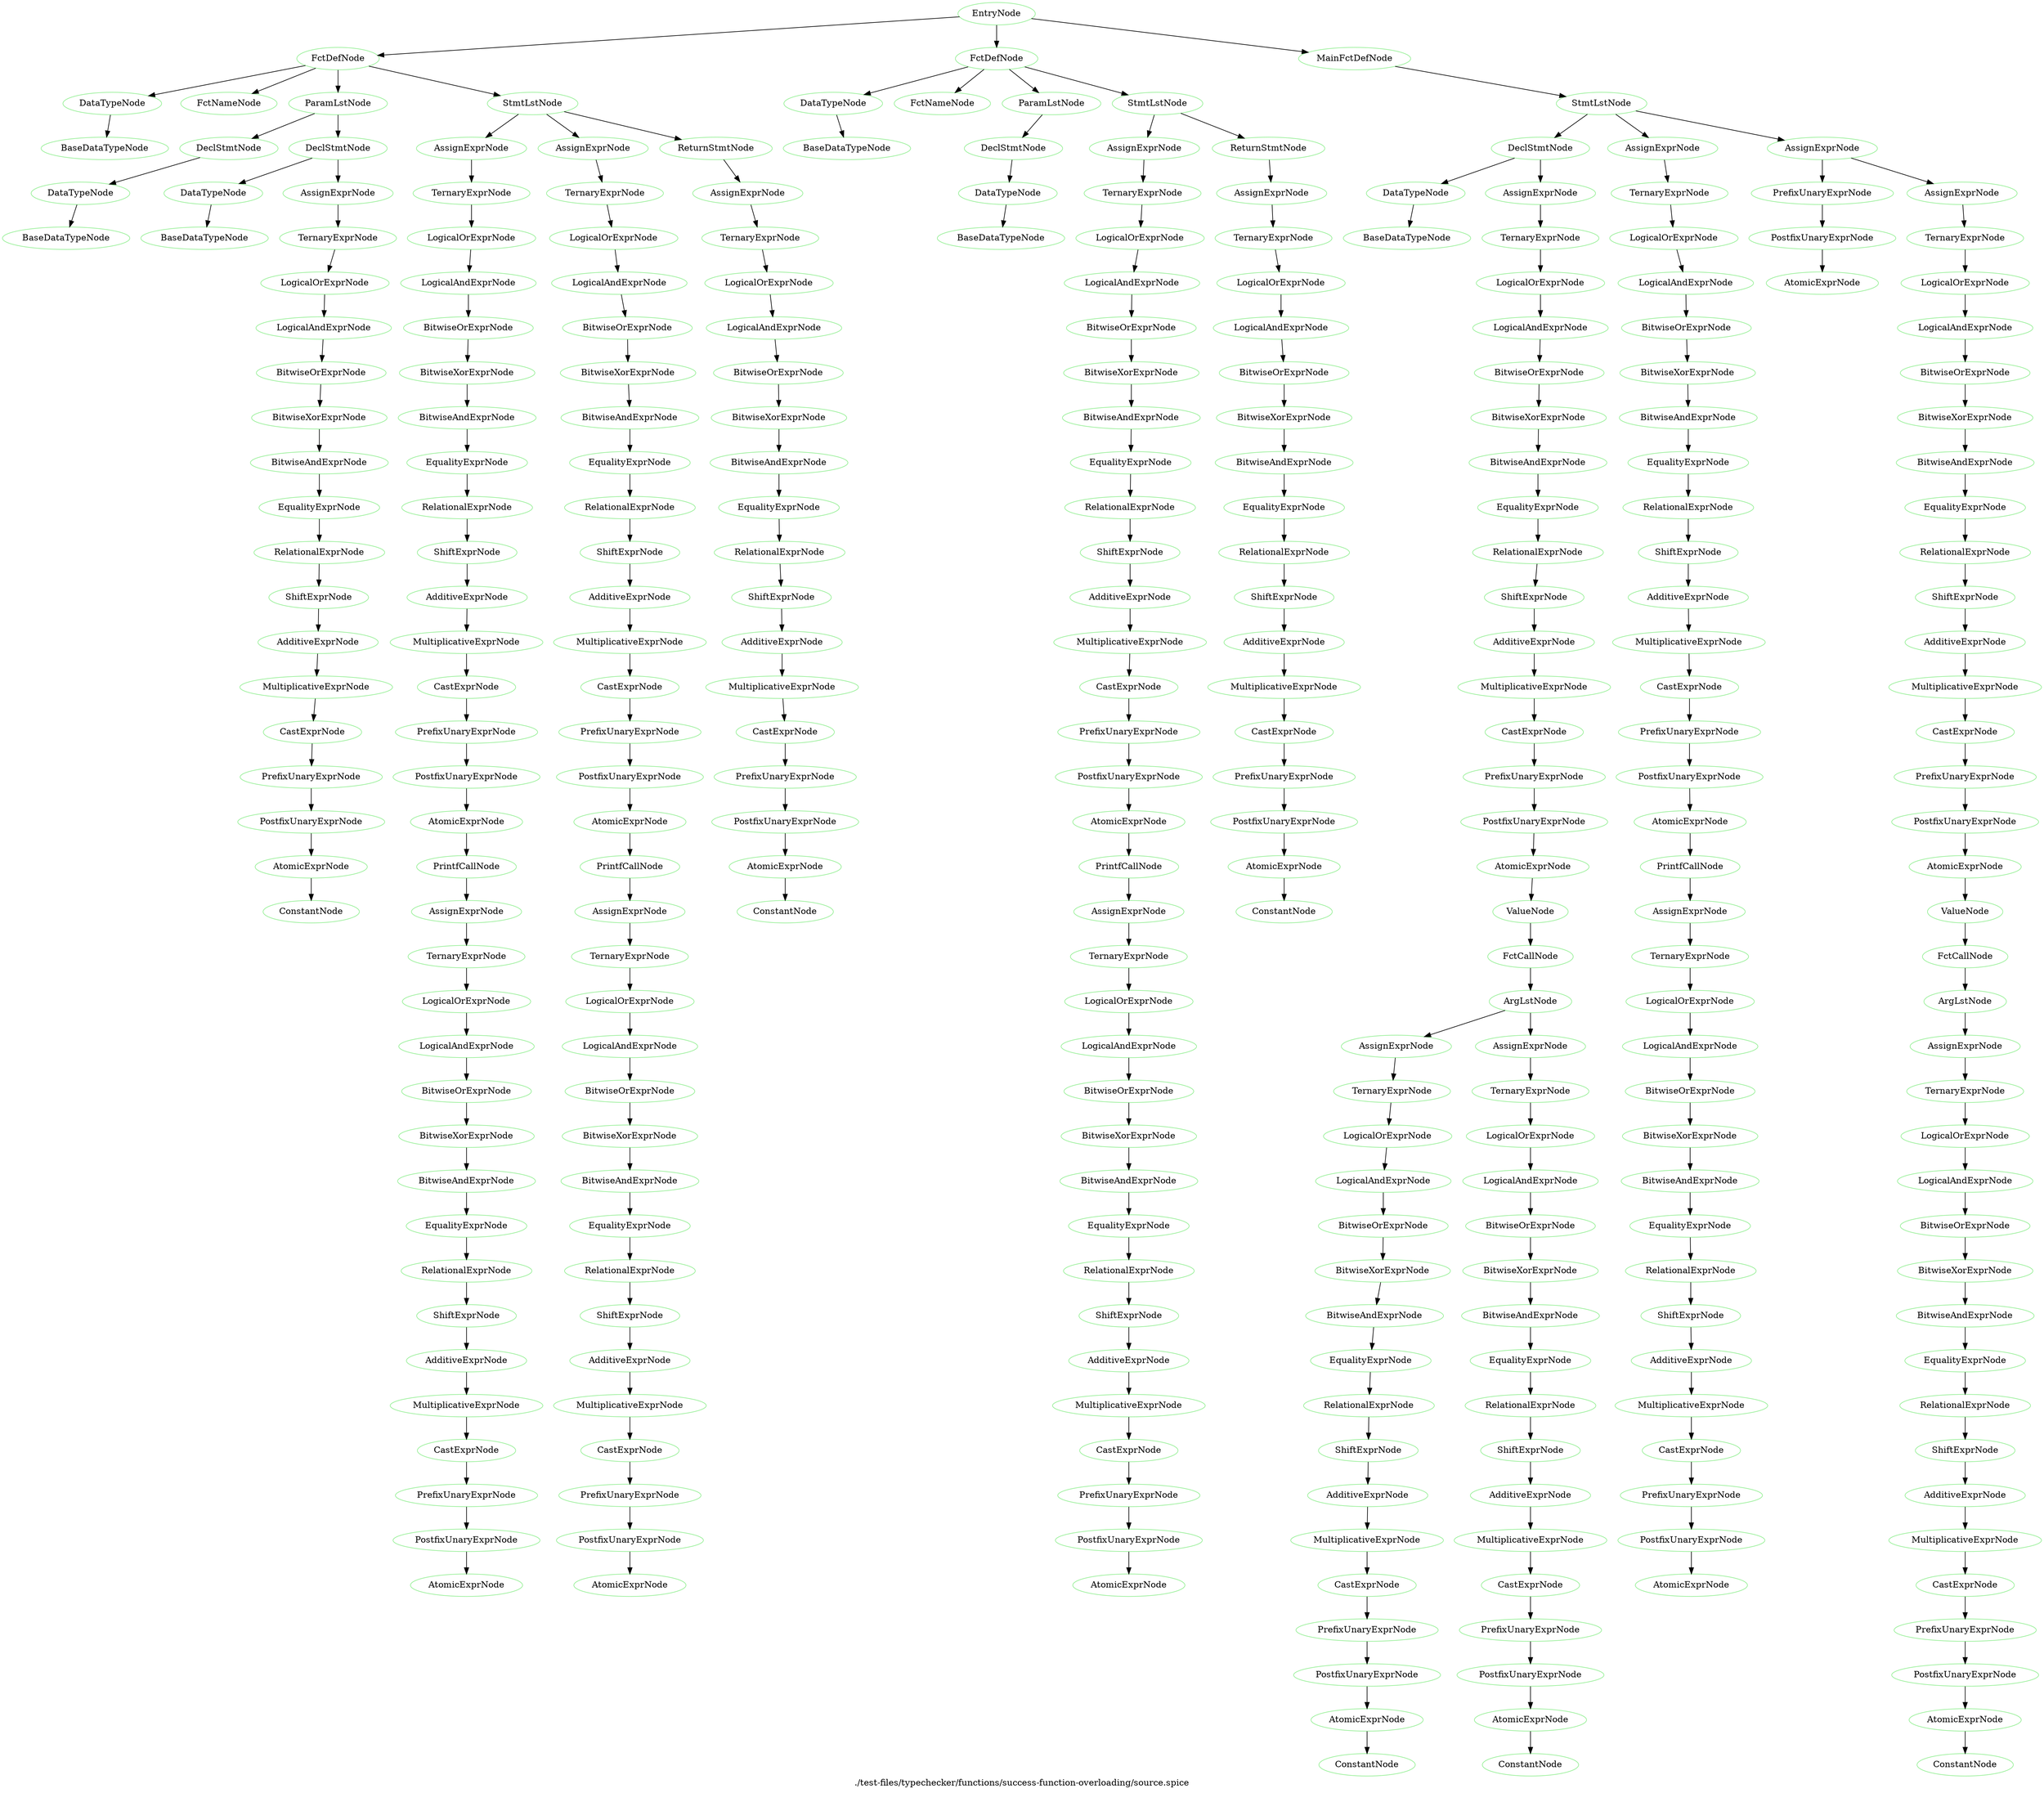 digraph {
 rankdir="TB";
 label="./test-files/typechecker/functions/success-function-overloading/source.spice";
 L1C1_EntryNode [color="lightgreen",label="EntryNode"];
 L1C1_FctDefNode [color="lightgreen",label="FctDefNode"];
 L1C1_EntryNode -> L1C1_FctDefNode;
 L1C3_DataTypeNode [color="lightgreen",label="DataTypeNode"];
 L1C1_FctDefNode -> L1C3_DataTypeNode;
 L1C3_BaseDataTypeNode [color="lightgreen",label="BaseDataTypeNode"];
 L1C3_DataTypeNode -> L1C3_BaseDataTypeNode;
 L1C11_FctNameNode [color="lightgreen",label="FctNameNode"];
 L1C1_FctDefNode -> L1C11_FctNameNode;
 L1C26_ParamLstNode [color="lightgreen",label="ParamLstNode"];
 L1C1_FctDefNode -> L1C26_ParamLstNode;
 L1C26_DeclStmtNode [color="lightgreen",label="DeclStmtNode"];
 L1C26_ParamLstNode -> L1C26_DeclStmtNode;
 L1C26_DataTypeNode [color="lightgreen",label="DataTypeNode"];
 L1C26_DeclStmtNode -> L1C26_DataTypeNode;
 L1C26_BaseDataTypeNode [color="lightgreen",label="BaseDataTypeNode"];
 L1C26_DataTypeNode -> L1C26_BaseDataTypeNode;
 L1C44_DeclStmtNode [color="lightgreen",label="DeclStmtNode"];
 L1C26_ParamLstNode -> L1C44_DeclStmtNode;
 L1C44_DataTypeNode [color="lightgreen",label="DataTypeNode"];
 L1C44_DeclStmtNode -> L1C44_DataTypeNode;
 L1C44_BaseDataTypeNode [color="lightgreen",label="BaseDataTypeNode"];
 L1C44_DataTypeNode -> L1C44_BaseDataTypeNode;
 L1C62_AssignExprNode [color="lightgreen",label="AssignExprNode"];
 L1C44_DeclStmtNode -> L1C62_AssignExprNode;
 L1C62_TernaryExprNode [color="lightgreen",label="TernaryExprNode"];
 L1C62_AssignExprNode -> L1C62_TernaryExprNode;
 L1C62_LogicalOrExprNode [color="lightgreen",label="LogicalOrExprNode"];
 L1C62_TernaryExprNode -> L1C62_LogicalOrExprNode;
 L1C62_LogicalAndExprNode [color="lightgreen",label="LogicalAndExprNode"];
 L1C62_LogicalOrExprNode -> L1C62_LogicalAndExprNode;
 L1C62_BitwiseOrExprNode [color="lightgreen",label="BitwiseOrExprNode"];
 L1C62_LogicalAndExprNode -> L1C62_BitwiseOrExprNode;
 L1C62_BitwiseXorExprNode [color="lightgreen",label="BitwiseXorExprNode"];
 L1C62_BitwiseOrExprNode -> L1C62_BitwiseXorExprNode;
 L1C62_BitwiseAndExprNode [color="lightgreen",label="BitwiseAndExprNode"];
 L1C62_BitwiseXorExprNode -> L1C62_BitwiseAndExprNode;
 L1C62_EqualityExprNode [color="lightgreen",label="EqualityExprNode"];
 L1C62_BitwiseAndExprNode -> L1C62_EqualityExprNode;
 L1C62_RelationalExprNode [color="lightgreen",label="RelationalExprNode"];
 L1C62_EqualityExprNode -> L1C62_RelationalExprNode;
 L1C62_ShiftExprNode [color="lightgreen",label="ShiftExprNode"];
 L1C62_RelationalExprNode -> L1C62_ShiftExprNode;
 L1C62_AdditiveExprNode [color="lightgreen",label="AdditiveExprNode"];
 L1C62_ShiftExprNode -> L1C62_AdditiveExprNode;
 L1C62_MultiplicativeExprNode [color="lightgreen",label="MultiplicativeExprNode"];
 L1C62_AdditiveExprNode -> L1C62_MultiplicativeExprNode;
 L1C62_CastExprNode [color="lightgreen",label="CastExprNode"];
 L1C62_MultiplicativeExprNode -> L1C62_CastExprNode;
 L1C62_PrefixUnaryExprNode [color="lightgreen",label="PrefixUnaryExprNode"];
 L1C62_CastExprNode -> L1C62_PrefixUnaryExprNode;
 L1C62_PostfixUnaryExprNode [color="lightgreen",label="PostfixUnaryExprNode"];
 L1C62_PrefixUnaryExprNode -> L1C62_PostfixUnaryExprNode;
 L1C62_AtomicExprNode [color="lightgreen",label="AtomicExprNode"];
 L1C62_PostfixUnaryExprNode -> L1C62_AtomicExprNode;
 L1C62_ConstantNode [color="lightgreen",label="ConstantNode"];
 L1C62_AtomicExprNode -> L1C62_ConstantNode;
 L1C68_StmtLstNode [color="lightgreen",label="StmtLstNode"];
 L1C1_FctDefNode -> L1C68_StmtLstNode;
 L2C5_AssignExprNode [color="lightgreen",label="AssignExprNode"];
 L1C68_StmtLstNode -> L2C5_AssignExprNode;
 L2C5_TernaryExprNode [color="lightgreen",label="TernaryExprNode"];
 L2C5_AssignExprNode -> L2C5_TernaryExprNode;
 L2C5_LogicalOrExprNode [color="lightgreen",label="LogicalOrExprNode"];
 L2C5_TernaryExprNode -> L2C5_LogicalOrExprNode;
 L2C5_LogicalAndExprNode [color="lightgreen",label="LogicalAndExprNode"];
 L2C5_LogicalOrExprNode -> L2C5_LogicalAndExprNode;
 L2C5_BitwiseOrExprNode [color="lightgreen",label="BitwiseOrExprNode"];
 L2C5_LogicalAndExprNode -> L2C5_BitwiseOrExprNode;
 L2C5_BitwiseXorExprNode [color="lightgreen",label="BitwiseXorExprNode"];
 L2C5_BitwiseOrExprNode -> L2C5_BitwiseXorExprNode;
 L2C5_BitwiseAndExprNode [color="lightgreen",label="BitwiseAndExprNode"];
 L2C5_BitwiseXorExprNode -> L2C5_BitwiseAndExprNode;
 L2C5_EqualityExprNode [color="lightgreen",label="EqualityExprNode"];
 L2C5_BitwiseAndExprNode -> L2C5_EqualityExprNode;
 L2C5_RelationalExprNode [color="lightgreen",label="RelationalExprNode"];
 L2C5_EqualityExprNode -> L2C5_RelationalExprNode;
 L2C5_ShiftExprNode [color="lightgreen",label="ShiftExprNode"];
 L2C5_RelationalExprNode -> L2C5_ShiftExprNode;
 L2C5_AdditiveExprNode [color="lightgreen",label="AdditiveExprNode"];
 L2C5_ShiftExprNode -> L2C5_AdditiveExprNode;
 L2C5_MultiplicativeExprNode [color="lightgreen",label="MultiplicativeExprNode"];
 L2C5_AdditiveExprNode -> L2C5_MultiplicativeExprNode;
 L2C5_CastExprNode [color="lightgreen",label="CastExprNode"];
 L2C5_MultiplicativeExprNode -> L2C5_CastExprNode;
 L2C5_PrefixUnaryExprNode [color="lightgreen",label="PrefixUnaryExprNode"];
 L2C5_CastExprNode -> L2C5_PrefixUnaryExprNode;
 L2C5_PostfixUnaryExprNode [color="lightgreen",label="PostfixUnaryExprNode"];
 L2C5_PrefixUnaryExprNode -> L2C5_PostfixUnaryExprNode;
 L2C5_AtomicExprNode [color="lightgreen",label="AtomicExprNode"];
 L2C5_PostfixUnaryExprNode -> L2C5_AtomicExprNode;
 L2C5_PrintfCallNode [color="lightgreen",label="PrintfCallNode"];
 L2C5_AtomicExprNode -> L2C5_PrintfCallNode;
 L2C31_AssignExprNode [color="lightgreen",label="AssignExprNode"];
 L2C5_PrintfCallNode -> L2C31_AssignExprNode;
 L2C31_TernaryExprNode [color="lightgreen",label="TernaryExprNode"];
 L2C31_AssignExprNode -> L2C31_TernaryExprNode;
 L2C31_LogicalOrExprNode [color="lightgreen",label="LogicalOrExprNode"];
 L2C31_TernaryExprNode -> L2C31_LogicalOrExprNode;
 L2C31_LogicalAndExprNode [color="lightgreen",label="LogicalAndExprNode"];
 L2C31_LogicalOrExprNode -> L2C31_LogicalAndExprNode;
 L2C31_BitwiseOrExprNode [color="lightgreen",label="BitwiseOrExprNode"];
 L2C31_LogicalAndExprNode -> L2C31_BitwiseOrExprNode;
 L2C31_BitwiseXorExprNode [color="lightgreen",label="BitwiseXorExprNode"];
 L2C31_BitwiseOrExprNode -> L2C31_BitwiseXorExprNode;
 L2C31_BitwiseAndExprNode [color="lightgreen",label="BitwiseAndExprNode"];
 L2C31_BitwiseXorExprNode -> L2C31_BitwiseAndExprNode;
 L2C31_EqualityExprNode [color="lightgreen",label="EqualityExprNode"];
 L2C31_BitwiseAndExprNode -> L2C31_EqualityExprNode;
 L2C31_RelationalExprNode [color="lightgreen",label="RelationalExprNode"];
 L2C31_EqualityExprNode -> L2C31_RelationalExprNode;
 L2C31_ShiftExprNode [color="lightgreen",label="ShiftExprNode"];
 L2C31_RelationalExprNode -> L2C31_ShiftExprNode;
 L2C31_AdditiveExprNode [color="lightgreen",label="AdditiveExprNode"];
 L2C31_ShiftExprNode -> L2C31_AdditiveExprNode;
 L2C31_MultiplicativeExprNode [color="lightgreen",label="MultiplicativeExprNode"];
 L2C31_AdditiveExprNode -> L2C31_MultiplicativeExprNode;
 L2C31_CastExprNode [color="lightgreen",label="CastExprNode"];
 L2C31_MultiplicativeExprNode -> L2C31_CastExprNode;
 L2C31_PrefixUnaryExprNode [color="lightgreen",label="PrefixUnaryExprNode"];
 L2C31_CastExprNode -> L2C31_PrefixUnaryExprNode;
 L2C31_PostfixUnaryExprNode [color="lightgreen",label="PostfixUnaryExprNode"];
 L2C31_PrefixUnaryExprNode -> L2C31_PostfixUnaryExprNode;
 L2C31_AtomicExprNode [color="lightgreen",label="AtomicExprNode"];
 L2C31_PostfixUnaryExprNode -> L2C31_AtomicExprNode;
 L3C5_AssignExprNode [color="lightgreen",label="AssignExprNode"];
 L1C68_StmtLstNode -> L3C5_AssignExprNode;
 L3C5_TernaryExprNode [color="lightgreen",label="TernaryExprNode"];
 L3C5_AssignExprNode -> L3C5_TernaryExprNode;
 L3C5_LogicalOrExprNode [color="lightgreen",label="LogicalOrExprNode"];
 L3C5_TernaryExprNode -> L3C5_LogicalOrExprNode;
 L3C5_LogicalAndExprNode [color="lightgreen",label="LogicalAndExprNode"];
 L3C5_LogicalOrExprNode -> L3C5_LogicalAndExprNode;
 L3C5_BitwiseOrExprNode [color="lightgreen",label="BitwiseOrExprNode"];
 L3C5_LogicalAndExprNode -> L3C5_BitwiseOrExprNode;
 L3C5_BitwiseXorExprNode [color="lightgreen",label="BitwiseXorExprNode"];
 L3C5_BitwiseOrExprNode -> L3C5_BitwiseXorExprNode;
 L3C5_BitwiseAndExprNode [color="lightgreen",label="BitwiseAndExprNode"];
 L3C5_BitwiseXorExprNode -> L3C5_BitwiseAndExprNode;
 L3C5_EqualityExprNode [color="lightgreen",label="EqualityExprNode"];
 L3C5_BitwiseAndExprNode -> L3C5_EqualityExprNode;
 L3C5_RelationalExprNode [color="lightgreen",label="RelationalExprNode"];
 L3C5_EqualityExprNode -> L3C5_RelationalExprNode;
 L3C5_ShiftExprNode [color="lightgreen",label="ShiftExprNode"];
 L3C5_RelationalExprNode -> L3C5_ShiftExprNode;
 L3C5_AdditiveExprNode [color="lightgreen",label="AdditiveExprNode"];
 L3C5_ShiftExprNode -> L3C5_AdditiveExprNode;
 L3C5_MultiplicativeExprNode [color="lightgreen",label="MultiplicativeExprNode"];
 L3C5_AdditiveExprNode -> L3C5_MultiplicativeExprNode;
 L3C5_CastExprNode [color="lightgreen",label="CastExprNode"];
 L3C5_MultiplicativeExprNode -> L3C5_CastExprNode;
 L3C5_PrefixUnaryExprNode [color="lightgreen",label="PrefixUnaryExprNode"];
 L3C5_CastExprNode -> L3C5_PrefixUnaryExprNode;
 L3C5_PostfixUnaryExprNode [color="lightgreen",label="PostfixUnaryExprNode"];
 L3C5_PrefixUnaryExprNode -> L3C5_PostfixUnaryExprNode;
 L3C5_AtomicExprNode [color="lightgreen",label="AtomicExprNode"];
 L3C5_PostfixUnaryExprNode -> L3C5_AtomicExprNode;
 L3C5_PrintfCallNode [color="lightgreen",label="PrintfCallNode"];
 L3C5_AtomicExprNode -> L3C5_PrintfCallNode;
 L3C30_AssignExprNode [color="lightgreen",label="AssignExprNode"];
 L3C5_PrintfCallNode -> L3C30_AssignExprNode;
 L3C30_TernaryExprNode [color="lightgreen",label="TernaryExprNode"];
 L3C30_AssignExprNode -> L3C30_TernaryExprNode;
 L3C30_LogicalOrExprNode [color="lightgreen",label="LogicalOrExprNode"];
 L3C30_TernaryExprNode -> L3C30_LogicalOrExprNode;
 L3C30_LogicalAndExprNode [color="lightgreen",label="LogicalAndExprNode"];
 L3C30_LogicalOrExprNode -> L3C30_LogicalAndExprNode;
 L3C30_BitwiseOrExprNode [color="lightgreen",label="BitwiseOrExprNode"];
 L3C30_LogicalAndExprNode -> L3C30_BitwiseOrExprNode;
 L3C30_BitwiseXorExprNode [color="lightgreen",label="BitwiseXorExprNode"];
 L3C30_BitwiseOrExprNode -> L3C30_BitwiseXorExprNode;
 L3C30_BitwiseAndExprNode [color="lightgreen",label="BitwiseAndExprNode"];
 L3C30_BitwiseXorExprNode -> L3C30_BitwiseAndExprNode;
 L3C30_EqualityExprNode [color="lightgreen",label="EqualityExprNode"];
 L3C30_BitwiseAndExprNode -> L3C30_EqualityExprNode;
 L3C30_RelationalExprNode [color="lightgreen",label="RelationalExprNode"];
 L3C30_EqualityExprNode -> L3C30_RelationalExprNode;
 L3C30_ShiftExprNode [color="lightgreen",label="ShiftExprNode"];
 L3C30_RelationalExprNode -> L3C30_ShiftExprNode;
 L3C30_AdditiveExprNode [color="lightgreen",label="AdditiveExprNode"];
 L3C30_ShiftExprNode -> L3C30_AdditiveExprNode;
 L3C30_MultiplicativeExprNode [color="lightgreen",label="MultiplicativeExprNode"];
 L3C30_AdditiveExprNode -> L3C30_MultiplicativeExprNode;
 L3C30_CastExprNode [color="lightgreen",label="CastExprNode"];
 L3C30_MultiplicativeExprNode -> L3C30_CastExprNode;
 L3C30_PrefixUnaryExprNode [color="lightgreen",label="PrefixUnaryExprNode"];
 L3C30_CastExprNode -> L3C30_PrefixUnaryExprNode;
 L3C30_PostfixUnaryExprNode [color="lightgreen",label="PostfixUnaryExprNode"];
 L3C30_PrefixUnaryExprNode -> L3C30_PostfixUnaryExprNode;
 L3C30_AtomicExprNode [color="lightgreen",label="AtomicExprNode"];
 L3C30_PostfixUnaryExprNode -> L3C30_AtomicExprNode;
 L4C5_ReturnStmtNode [color="lightgreen",label="ReturnStmtNode"];
 L1C68_StmtLstNode -> L4C5_ReturnStmtNode;
 L4C12_AssignExprNode [color="lightgreen",label="AssignExprNode"];
 L4C5_ReturnStmtNode -> L4C12_AssignExprNode;
 L4C12_TernaryExprNode [color="lightgreen",label="TernaryExprNode"];
 L4C12_AssignExprNode -> L4C12_TernaryExprNode;
 L4C12_LogicalOrExprNode [color="lightgreen",label="LogicalOrExprNode"];
 L4C12_TernaryExprNode -> L4C12_LogicalOrExprNode;
 L4C12_LogicalAndExprNode [color="lightgreen",label="LogicalAndExprNode"];
 L4C12_LogicalOrExprNode -> L4C12_LogicalAndExprNode;
 L4C12_BitwiseOrExprNode [color="lightgreen",label="BitwiseOrExprNode"];
 L4C12_LogicalAndExprNode -> L4C12_BitwiseOrExprNode;
 L4C12_BitwiseXorExprNode [color="lightgreen",label="BitwiseXorExprNode"];
 L4C12_BitwiseOrExprNode -> L4C12_BitwiseXorExprNode;
 L4C12_BitwiseAndExprNode [color="lightgreen",label="BitwiseAndExprNode"];
 L4C12_BitwiseXorExprNode -> L4C12_BitwiseAndExprNode;
 L4C12_EqualityExprNode [color="lightgreen",label="EqualityExprNode"];
 L4C12_BitwiseAndExprNode -> L4C12_EqualityExprNode;
 L4C12_RelationalExprNode [color="lightgreen",label="RelationalExprNode"];
 L4C12_EqualityExprNode -> L4C12_RelationalExprNode;
 L4C12_ShiftExprNode [color="lightgreen",label="ShiftExprNode"];
 L4C12_RelationalExprNode -> L4C12_ShiftExprNode;
 L4C12_AdditiveExprNode [color="lightgreen",label="AdditiveExprNode"];
 L4C12_ShiftExprNode -> L4C12_AdditiveExprNode;
 L4C12_MultiplicativeExprNode [color="lightgreen",label="MultiplicativeExprNode"];
 L4C12_AdditiveExprNode -> L4C12_MultiplicativeExprNode;
 L4C12_CastExprNode [color="lightgreen",label="CastExprNode"];
 L4C12_MultiplicativeExprNode -> L4C12_CastExprNode;
 L4C12_PrefixUnaryExprNode [color="lightgreen",label="PrefixUnaryExprNode"];
 L4C12_CastExprNode -> L4C12_PrefixUnaryExprNode;
 L4C12_PostfixUnaryExprNode [color="lightgreen",label="PostfixUnaryExprNode"];
 L4C12_PrefixUnaryExprNode -> L4C12_PostfixUnaryExprNode;
 L4C12_AtomicExprNode [color="lightgreen",label="AtomicExprNode"];
 L4C12_PostfixUnaryExprNode -> L4C12_AtomicExprNode;
 L4C12_ConstantNode [color="lightgreen",label="ConstantNode"];
 L4C12_AtomicExprNode -> L4C12_ConstantNode;
 L7C1_FctDefNode [color="lightgreen",label="FctDefNode"];
 L1C1_EntryNode -> L7C1_FctDefNode;
 L7C3_DataTypeNode [color="lightgreen",label="DataTypeNode"];
 L7C1_FctDefNode -> L7C3_DataTypeNode;
 L7C3_BaseDataTypeNode [color="lightgreen",label="BaseDataTypeNode"];
 L7C3_DataTypeNode -> L7C3_BaseDataTypeNode;
 L7C11_FctNameNode [color="lightgreen",label="FctNameNode"];
 L7C1_FctDefNode -> L7C11_FctNameNode;
 L7C26_ParamLstNode [color="lightgreen",label="ParamLstNode"];
 L7C1_FctDefNode -> L7C26_ParamLstNode;
 L7C26_DeclStmtNode [color="lightgreen",label="DeclStmtNode"];
 L7C26_ParamLstNode -> L7C26_DeclStmtNode;
 L7C26_DataTypeNode [color="lightgreen",label="DataTypeNode"];
 L7C26_DeclStmtNode -> L7C26_DataTypeNode;
 L7C26_BaseDataTypeNode [color="lightgreen",label="BaseDataTypeNode"];
 L7C26_DataTypeNode -> L7C26_BaseDataTypeNode;
 L7C45_StmtLstNode [color="lightgreen",label="StmtLstNode"];
 L7C1_FctDefNode -> L7C45_StmtLstNode;
 L8C5_AssignExprNode [color="lightgreen",label="AssignExprNode"];
 L7C45_StmtLstNode -> L8C5_AssignExprNode;
 L8C5_TernaryExprNode [color="lightgreen",label="TernaryExprNode"];
 L8C5_AssignExprNode -> L8C5_TernaryExprNode;
 L8C5_LogicalOrExprNode [color="lightgreen",label="LogicalOrExprNode"];
 L8C5_TernaryExprNode -> L8C5_LogicalOrExprNode;
 L8C5_LogicalAndExprNode [color="lightgreen",label="LogicalAndExprNode"];
 L8C5_LogicalOrExprNode -> L8C5_LogicalAndExprNode;
 L8C5_BitwiseOrExprNode [color="lightgreen",label="BitwiseOrExprNode"];
 L8C5_LogicalAndExprNode -> L8C5_BitwiseOrExprNode;
 L8C5_BitwiseXorExprNode [color="lightgreen",label="BitwiseXorExprNode"];
 L8C5_BitwiseOrExprNode -> L8C5_BitwiseXorExprNode;
 L8C5_BitwiseAndExprNode [color="lightgreen",label="BitwiseAndExprNode"];
 L8C5_BitwiseXorExprNode -> L8C5_BitwiseAndExprNode;
 L8C5_EqualityExprNode [color="lightgreen",label="EqualityExprNode"];
 L8C5_BitwiseAndExprNode -> L8C5_EqualityExprNode;
 L8C5_RelationalExprNode [color="lightgreen",label="RelationalExprNode"];
 L8C5_EqualityExprNode -> L8C5_RelationalExprNode;
 L8C5_ShiftExprNode [color="lightgreen",label="ShiftExprNode"];
 L8C5_RelationalExprNode -> L8C5_ShiftExprNode;
 L8C5_AdditiveExprNode [color="lightgreen",label="AdditiveExprNode"];
 L8C5_ShiftExprNode -> L8C5_AdditiveExprNode;
 L8C5_MultiplicativeExprNode [color="lightgreen",label="MultiplicativeExprNode"];
 L8C5_AdditiveExprNode -> L8C5_MultiplicativeExprNode;
 L8C5_CastExprNode [color="lightgreen",label="CastExprNode"];
 L8C5_MultiplicativeExprNode -> L8C5_CastExprNode;
 L8C5_PrefixUnaryExprNode [color="lightgreen",label="PrefixUnaryExprNode"];
 L8C5_CastExprNode -> L8C5_PrefixUnaryExprNode;
 L8C5_PostfixUnaryExprNode [color="lightgreen",label="PostfixUnaryExprNode"];
 L8C5_PrefixUnaryExprNode -> L8C5_PostfixUnaryExprNode;
 L8C5_AtomicExprNode [color="lightgreen",label="AtomicExprNode"];
 L8C5_PostfixUnaryExprNode -> L8C5_AtomicExprNode;
 L8C5_PrintfCallNode [color="lightgreen",label="PrintfCallNode"];
 L8C5_AtomicExprNode -> L8C5_PrintfCallNode;
 L8C26_AssignExprNode [color="lightgreen",label="AssignExprNode"];
 L8C5_PrintfCallNode -> L8C26_AssignExprNode;
 L8C26_TernaryExprNode [color="lightgreen",label="TernaryExprNode"];
 L8C26_AssignExprNode -> L8C26_TernaryExprNode;
 L8C26_LogicalOrExprNode [color="lightgreen",label="LogicalOrExprNode"];
 L8C26_TernaryExprNode -> L8C26_LogicalOrExprNode;
 L8C26_LogicalAndExprNode [color="lightgreen",label="LogicalAndExprNode"];
 L8C26_LogicalOrExprNode -> L8C26_LogicalAndExprNode;
 L8C26_BitwiseOrExprNode [color="lightgreen",label="BitwiseOrExprNode"];
 L8C26_LogicalAndExprNode -> L8C26_BitwiseOrExprNode;
 L8C26_BitwiseXorExprNode [color="lightgreen",label="BitwiseXorExprNode"];
 L8C26_BitwiseOrExprNode -> L8C26_BitwiseXorExprNode;
 L8C26_BitwiseAndExprNode [color="lightgreen",label="BitwiseAndExprNode"];
 L8C26_BitwiseXorExprNode -> L8C26_BitwiseAndExprNode;
 L8C26_EqualityExprNode [color="lightgreen",label="EqualityExprNode"];
 L8C26_BitwiseAndExprNode -> L8C26_EqualityExprNode;
 L8C26_RelationalExprNode [color="lightgreen",label="RelationalExprNode"];
 L8C26_EqualityExprNode -> L8C26_RelationalExprNode;
 L8C26_ShiftExprNode [color="lightgreen",label="ShiftExprNode"];
 L8C26_RelationalExprNode -> L8C26_ShiftExprNode;
 L8C26_AdditiveExprNode [color="lightgreen",label="AdditiveExprNode"];
 L8C26_ShiftExprNode -> L8C26_AdditiveExprNode;
 L8C26_MultiplicativeExprNode [color="lightgreen",label="MultiplicativeExprNode"];
 L8C26_AdditiveExprNode -> L8C26_MultiplicativeExprNode;
 L8C26_CastExprNode [color="lightgreen",label="CastExprNode"];
 L8C26_MultiplicativeExprNode -> L8C26_CastExprNode;
 L8C26_PrefixUnaryExprNode [color="lightgreen",label="PrefixUnaryExprNode"];
 L8C26_CastExprNode -> L8C26_PrefixUnaryExprNode;
 L8C26_PostfixUnaryExprNode [color="lightgreen",label="PostfixUnaryExprNode"];
 L8C26_PrefixUnaryExprNode -> L8C26_PostfixUnaryExprNode;
 L8C26_AtomicExprNode [color="lightgreen",label="AtomicExprNode"];
 L8C26_PostfixUnaryExprNode -> L8C26_AtomicExprNode;
 L9C5_ReturnStmtNode [color="lightgreen",label="ReturnStmtNode"];
 L7C45_StmtLstNode -> L9C5_ReturnStmtNode;
 L9C12_AssignExprNode [color="lightgreen",label="AssignExprNode"];
 L9C5_ReturnStmtNode -> L9C12_AssignExprNode;
 L9C12_TernaryExprNode [color="lightgreen",label="TernaryExprNode"];
 L9C12_AssignExprNode -> L9C12_TernaryExprNode;
 L9C12_LogicalOrExprNode [color="lightgreen",label="LogicalOrExprNode"];
 L9C12_TernaryExprNode -> L9C12_LogicalOrExprNode;
 L9C12_LogicalAndExprNode [color="lightgreen",label="LogicalAndExprNode"];
 L9C12_LogicalOrExprNode -> L9C12_LogicalAndExprNode;
 L9C12_BitwiseOrExprNode [color="lightgreen",label="BitwiseOrExprNode"];
 L9C12_LogicalAndExprNode -> L9C12_BitwiseOrExprNode;
 L9C12_BitwiseXorExprNode [color="lightgreen",label="BitwiseXorExprNode"];
 L9C12_BitwiseOrExprNode -> L9C12_BitwiseXorExprNode;
 L9C12_BitwiseAndExprNode [color="lightgreen",label="BitwiseAndExprNode"];
 L9C12_BitwiseXorExprNode -> L9C12_BitwiseAndExprNode;
 L9C12_EqualityExprNode [color="lightgreen",label="EqualityExprNode"];
 L9C12_BitwiseAndExprNode -> L9C12_EqualityExprNode;
 L9C12_RelationalExprNode [color="lightgreen",label="RelationalExprNode"];
 L9C12_EqualityExprNode -> L9C12_RelationalExprNode;
 L9C12_ShiftExprNode [color="lightgreen",label="ShiftExprNode"];
 L9C12_RelationalExprNode -> L9C12_ShiftExprNode;
 L9C12_AdditiveExprNode [color="lightgreen",label="AdditiveExprNode"];
 L9C12_ShiftExprNode -> L9C12_AdditiveExprNode;
 L9C12_MultiplicativeExprNode [color="lightgreen",label="MultiplicativeExprNode"];
 L9C12_AdditiveExprNode -> L9C12_MultiplicativeExprNode;
 L9C12_CastExprNode [color="lightgreen",label="CastExprNode"];
 L9C12_MultiplicativeExprNode -> L9C12_CastExprNode;
 L9C12_PrefixUnaryExprNode [color="lightgreen",label="PrefixUnaryExprNode"];
 L9C12_CastExprNode -> L9C12_PrefixUnaryExprNode;
 L9C12_PostfixUnaryExprNode [color="lightgreen",label="PostfixUnaryExprNode"];
 L9C12_PrefixUnaryExprNode -> L9C12_PostfixUnaryExprNode;
 L9C12_AtomicExprNode [color="lightgreen",label="AtomicExprNode"];
 L9C12_PostfixUnaryExprNode -> L9C12_AtomicExprNode;
 L9C12_ConstantNode [color="lightgreen",label="ConstantNode"];
 L9C12_AtomicExprNode -> L9C12_ConstantNode;
 L12C1_MainFctDefNode [color="lightgreen",label="MainFctDefNode"];
 L1C1_EntryNode -> L12C1_MainFctDefNode;
 L12C15_StmtLstNode [color="lightgreen",label="StmtLstNode"];
 L12C1_MainFctDefNode -> L12C15_StmtLstNode;
 L13C5_DeclStmtNode [color="lightgreen",label="DeclStmtNode"];
 L12C15_StmtLstNode -> L13C5_DeclStmtNode;
 L13C5_DataTypeNode [color="lightgreen",label="DataTypeNode"];
 L13C5_DeclStmtNode -> L13C5_DataTypeNode;
 L13C5_BaseDataTypeNode [color="lightgreen",label="BaseDataTypeNode"];
 L13C5_DataTypeNode -> L13C5_BaseDataTypeNode;
 L13C15_AssignExprNode [color="lightgreen",label="AssignExprNode"];
 L13C5_DeclStmtNode -> L13C15_AssignExprNode;
 L13C15_TernaryExprNode [color="lightgreen",label="TernaryExprNode"];
 L13C15_AssignExprNode -> L13C15_TernaryExprNode;
 L13C15_LogicalOrExprNode [color="lightgreen",label="LogicalOrExprNode"];
 L13C15_TernaryExprNode -> L13C15_LogicalOrExprNode;
 L13C15_LogicalAndExprNode [color="lightgreen",label="LogicalAndExprNode"];
 L13C15_LogicalOrExprNode -> L13C15_LogicalAndExprNode;
 L13C15_BitwiseOrExprNode [color="lightgreen",label="BitwiseOrExprNode"];
 L13C15_LogicalAndExprNode -> L13C15_BitwiseOrExprNode;
 L13C15_BitwiseXorExprNode [color="lightgreen",label="BitwiseXorExprNode"];
 L13C15_BitwiseOrExprNode -> L13C15_BitwiseXorExprNode;
 L13C15_BitwiseAndExprNode [color="lightgreen",label="BitwiseAndExprNode"];
 L13C15_BitwiseXorExprNode -> L13C15_BitwiseAndExprNode;
 L13C15_EqualityExprNode [color="lightgreen",label="EqualityExprNode"];
 L13C15_BitwiseAndExprNode -> L13C15_EqualityExprNode;
 L13C15_RelationalExprNode [color="lightgreen",label="RelationalExprNode"];
 L13C15_EqualityExprNode -> L13C15_RelationalExprNode;
 L13C15_ShiftExprNode [color="lightgreen",label="ShiftExprNode"];
 L13C15_RelationalExprNode -> L13C15_ShiftExprNode;
 L13C15_AdditiveExprNode [color="lightgreen",label="AdditiveExprNode"];
 L13C15_ShiftExprNode -> L13C15_AdditiveExprNode;
 L13C15_MultiplicativeExprNode [color="lightgreen",label="MultiplicativeExprNode"];
 L13C15_AdditiveExprNode -> L13C15_MultiplicativeExprNode;
 L13C15_CastExprNode [color="lightgreen",label="CastExprNode"];
 L13C15_MultiplicativeExprNode -> L13C15_CastExprNode;
 L13C15_PrefixUnaryExprNode [color="lightgreen",label="PrefixUnaryExprNode"];
 L13C15_CastExprNode -> L13C15_PrefixUnaryExprNode;
 L13C15_PostfixUnaryExprNode [color="lightgreen",label="PostfixUnaryExprNode"];
 L13C15_PrefixUnaryExprNode -> L13C15_PostfixUnaryExprNode;
 L13C15_AtomicExprNode [color="lightgreen",label="AtomicExprNode"];
 L13C15_PostfixUnaryExprNode -> L13C15_AtomicExprNode;
 L13C15_ValueNode [color="lightgreen",label="ValueNode"];
 L13C15_AtomicExprNode -> L13C15_ValueNode;
 L13C15_FctCallNode [color="lightgreen",label="FctCallNode"];
 L13C15_ValueNode -> L13C15_FctCallNode;
 L13C30_ArgLstNode [color="lightgreen",label="ArgLstNode"];
 L13C15_FctCallNode -> L13C30_ArgLstNode;
 L13C30_AssignExprNode [color="lightgreen",label="AssignExprNode"];
 L13C30_ArgLstNode -> L13C30_AssignExprNode;
 L13C30_TernaryExprNode [color="lightgreen",label="TernaryExprNode"];
 L13C30_AssignExprNode -> L13C30_TernaryExprNode;
 L13C30_LogicalOrExprNode [color="lightgreen",label="LogicalOrExprNode"];
 L13C30_TernaryExprNode -> L13C30_LogicalOrExprNode;
 L13C30_LogicalAndExprNode [color="lightgreen",label="LogicalAndExprNode"];
 L13C30_LogicalOrExprNode -> L13C30_LogicalAndExprNode;
 L13C30_BitwiseOrExprNode [color="lightgreen",label="BitwiseOrExprNode"];
 L13C30_LogicalAndExprNode -> L13C30_BitwiseOrExprNode;
 L13C30_BitwiseXorExprNode [color="lightgreen",label="BitwiseXorExprNode"];
 L13C30_BitwiseOrExprNode -> L13C30_BitwiseXorExprNode;
 L13C30_BitwiseAndExprNode [color="lightgreen",label="BitwiseAndExprNode"];
 L13C30_BitwiseXorExprNode -> L13C30_BitwiseAndExprNode;
 L13C30_EqualityExprNode [color="lightgreen",label="EqualityExprNode"];
 L13C30_BitwiseAndExprNode -> L13C30_EqualityExprNode;
 L13C30_RelationalExprNode [color="lightgreen",label="RelationalExprNode"];
 L13C30_EqualityExprNode -> L13C30_RelationalExprNode;
 L13C30_ShiftExprNode [color="lightgreen",label="ShiftExprNode"];
 L13C30_RelationalExprNode -> L13C30_ShiftExprNode;
 L13C30_AdditiveExprNode [color="lightgreen",label="AdditiveExprNode"];
 L13C30_ShiftExprNode -> L13C30_AdditiveExprNode;
 L13C30_MultiplicativeExprNode [color="lightgreen",label="MultiplicativeExprNode"];
 L13C30_AdditiveExprNode -> L13C30_MultiplicativeExprNode;
 L13C30_CastExprNode [color="lightgreen",label="CastExprNode"];
 L13C30_MultiplicativeExprNode -> L13C30_CastExprNode;
 L13C30_PrefixUnaryExprNode [color="lightgreen",label="PrefixUnaryExprNode"];
 L13C30_CastExprNode -> L13C30_PrefixUnaryExprNode;
 L13C30_PostfixUnaryExprNode [color="lightgreen",label="PostfixUnaryExprNode"];
 L13C30_PrefixUnaryExprNode -> L13C30_PostfixUnaryExprNode;
 L13C30_AtomicExprNode [color="lightgreen",label="AtomicExprNode"];
 L13C30_PostfixUnaryExprNode -> L13C30_AtomicExprNode;
 L13C30_ConstantNode [color="lightgreen",label="ConstantNode"];
 L13C30_AtomicExprNode -> L13C30_ConstantNode;
 L13C33_AssignExprNode [color="lightgreen",label="AssignExprNode"];
 L13C30_ArgLstNode -> L13C33_AssignExprNode;
 L13C33_TernaryExprNode [color="lightgreen",label="TernaryExprNode"];
 L13C33_AssignExprNode -> L13C33_TernaryExprNode;
 L13C33_LogicalOrExprNode [color="lightgreen",label="LogicalOrExprNode"];
 L13C33_TernaryExprNode -> L13C33_LogicalOrExprNode;
 L13C33_LogicalAndExprNode [color="lightgreen",label="LogicalAndExprNode"];
 L13C33_LogicalOrExprNode -> L13C33_LogicalAndExprNode;
 L13C33_BitwiseOrExprNode [color="lightgreen",label="BitwiseOrExprNode"];
 L13C33_LogicalAndExprNode -> L13C33_BitwiseOrExprNode;
 L13C33_BitwiseXorExprNode [color="lightgreen",label="BitwiseXorExprNode"];
 L13C33_BitwiseOrExprNode -> L13C33_BitwiseXorExprNode;
 L13C33_BitwiseAndExprNode [color="lightgreen",label="BitwiseAndExprNode"];
 L13C33_BitwiseXorExprNode -> L13C33_BitwiseAndExprNode;
 L13C33_EqualityExprNode [color="lightgreen",label="EqualityExprNode"];
 L13C33_BitwiseAndExprNode -> L13C33_EqualityExprNode;
 L13C33_RelationalExprNode [color="lightgreen",label="RelationalExprNode"];
 L13C33_EqualityExprNode -> L13C33_RelationalExprNode;
 L13C33_ShiftExprNode [color="lightgreen",label="ShiftExprNode"];
 L13C33_RelationalExprNode -> L13C33_ShiftExprNode;
 L13C33_AdditiveExprNode [color="lightgreen",label="AdditiveExprNode"];
 L13C33_ShiftExprNode -> L13C33_AdditiveExprNode;
 L13C33_MultiplicativeExprNode [color="lightgreen",label="MultiplicativeExprNode"];
 L13C33_AdditiveExprNode -> L13C33_MultiplicativeExprNode;
 L13C33_CastExprNode [color="lightgreen",label="CastExprNode"];
 L13C33_MultiplicativeExprNode -> L13C33_CastExprNode;
 L13C33_PrefixUnaryExprNode [color="lightgreen",label="PrefixUnaryExprNode"];
 L13C33_CastExprNode -> L13C33_PrefixUnaryExprNode;
 L13C33_PostfixUnaryExprNode [color="lightgreen",label="PostfixUnaryExprNode"];
 L13C33_PrefixUnaryExprNode -> L13C33_PostfixUnaryExprNode;
 L13C33_AtomicExprNode [color="lightgreen",label="AtomicExprNode"];
 L13C33_PostfixUnaryExprNode -> L13C33_AtomicExprNode;
 L13C33_ConstantNode [color="lightgreen",label="ConstantNode"];
 L13C33_AtomicExprNode -> L13C33_ConstantNode;
 L14C5_AssignExprNode [color="lightgreen",label="AssignExprNode"];
 L12C15_StmtLstNode -> L14C5_AssignExprNode;
 L14C5_TernaryExprNode [color="lightgreen",label="TernaryExprNode"];
 L14C5_AssignExprNode -> L14C5_TernaryExprNode;
 L14C5_LogicalOrExprNode [color="lightgreen",label="LogicalOrExprNode"];
 L14C5_TernaryExprNode -> L14C5_LogicalOrExprNode;
 L14C5_LogicalAndExprNode [color="lightgreen",label="LogicalAndExprNode"];
 L14C5_LogicalOrExprNode -> L14C5_LogicalAndExprNode;
 L14C5_BitwiseOrExprNode [color="lightgreen",label="BitwiseOrExprNode"];
 L14C5_LogicalAndExprNode -> L14C5_BitwiseOrExprNode;
 L14C5_BitwiseXorExprNode [color="lightgreen",label="BitwiseXorExprNode"];
 L14C5_BitwiseOrExprNode -> L14C5_BitwiseXorExprNode;
 L14C5_BitwiseAndExprNode [color="lightgreen",label="BitwiseAndExprNode"];
 L14C5_BitwiseXorExprNode -> L14C5_BitwiseAndExprNode;
 L14C5_EqualityExprNode [color="lightgreen",label="EqualityExprNode"];
 L14C5_BitwiseAndExprNode -> L14C5_EqualityExprNode;
 L14C5_RelationalExprNode [color="lightgreen",label="RelationalExprNode"];
 L14C5_EqualityExprNode -> L14C5_RelationalExprNode;
 L14C5_ShiftExprNode [color="lightgreen",label="ShiftExprNode"];
 L14C5_RelationalExprNode -> L14C5_ShiftExprNode;
 L14C5_AdditiveExprNode [color="lightgreen",label="AdditiveExprNode"];
 L14C5_ShiftExprNode -> L14C5_AdditiveExprNode;
 L14C5_MultiplicativeExprNode [color="lightgreen",label="MultiplicativeExprNode"];
 L14C5_AdditiveExprNode -> L14C5_MultiplicativeExprNode;
 L14C5_CastExprNode [color="lightgreen",label="CastExprNode"];
 L14C5_MultiplicativeExprNode -> L14C5_CastExprNode;
 L14C5_PrefixUnaryExprNode [color="lightgreen",label="PrefixUnaryExprNode"];
 L14C5_CastExprNode -> L14C5_PrefixUnaryExprNode;
 L14C5_PostfixUnaryExprNode [color="lightgreen",label="PostfixUnaryExprNode"];
 L14C5_PrefixUnaryExprNode -> L14C5_PostfixUnaryExprNode;
 L14C5_AtomicExprNode [color="lightgreen",label="AtomicExprNode"];
 L14C5_PostfixUnaryExprNode -> L14C5_AtomicExprNode;
 L14C5_PrintfCallNode [color="lightgreen",label="PrintfCallNode"];
 L14C5_AtomicExprNode -> L14C5_PrintfCallNode;
 L14C28_AssignExprNode [color="lightgreen",label="AssignExprNode"];
 L14C5_PrintfCallNode -> L14C28_AssignExprNode;
 L14C28_TernaryExprNode [color="lightgreen",label="TernaryExprNode"];
 L14C28_AssignExprNode -> L14C28_TernaryExprNode;
 L14C28_LogicalOrExprNode [color="lightgreen",label="LogicalOrExprNode"];
 L14C28_TernaryExprNode -> L14C28_LogicalOrExprNode;
 L14C28_LogicalAndExprNode [color="lightgreen",label="LogicalAndExprNode"];
 L14C28_LogicalOrExprNode -> L14C28_LogicalAndExprNode;
 L14C28_BitwiseOrExprNode [color="lightgreen",label="BitwiseOrExprNode"];
 L14C28_LogicalAndExprNode -> L14C28_BitwiseOrExprNode;
 L14C28_BitwiseXorExprNode [color="lightgreen",label="BitwiseXorExprNode"];
 L14C28_BitwiseOrExprNode -> L14C28_BitwiseXorExprNode;
 L14C28_BitwiseAndExprNode [color="lightgreen",label="BitwiseAndExprNode"];
 L14C28_BitwiseXorExprNode -> L14C28_BitwiseAndExprNode;
 L14C28_EqualityExprNode [color="lightgreen",label="EqualityExprNode"];
 L14C28_BitwiseAndExprNode -> L14C28_EqualityExprNode;
 L14C28_RelationalExprNode [color="lightgreen",label="RelationalExprNode"];
 L14C28_EqualityExprNode -> L14C28_RelationalExprNode;
 L14C28_ShiftExprNode [color="lightgreen",label="ShiftExprNode"];
 L14C28_RelationalExprNode -> L14C28_ShiftExprNode;
 L14C28_AdditiveExprNode [color="lightgreen",label="AdditiveExprNode"];
 L14C28_ShiftExprNode -> L14C28_AdditiveExprNode;
 L14C28_MultiplicativeExprNode [color="lightgreen",label="MultiplicativeExprNode"];
 L14C28_AdditiveExprNode -> L14C28_MultiplicativeExprNode;
 L14C28_CastExprNode [color="lightgreen",label="CastExprNode"];
 L14C28_MultiplicativeExprNode -> L14C28_CastExprNode;
 L14C28_PrefixUnaryExprNode [color="lightgreen",label="PrefixUnaryExprNode"];
 L14C28_CastExprNode -> L14C28_PrefixUnaryExprNode;
 L14C28_PostfixUnaryExprNode [color="lightgreen",label="PostfixUnaryExprNode"];
 L14C28_PrefixUnaryExprNode -> L14C28_PostfixUnaryExprNode;
 L14C28_AtomicExprNode [color="lightgreen",label="AtomicExprNode"];
 L14C28_PostfixUnaryExprNode -> L14C28_AtomicExprNode;
 L15C5_AssignExprNode [color="lightgreen",label="AssignExprNode"];
 L12C15_StmtLstNode -> L15C5_AssignExprNode;
 L15C5_PrefixUnaryExprNode [color="lightgreen",label="PrefixUnaryExprNode"];
 L15C5_AssignExprNode -> L15C5_PrefixUnaryExprNode;
 L15C5_PostfixUnaryExprNode [color="lightgreen",label="PostfixUnaryExprNode"];
 L15C5_PrefixUnaryExprNode -> L15C5_PostfixUnaryExprNode;
 L15C5_AtomicExprNode [color="lightgreen",label="AtomicExprNode"];
 L15C5_PostfixUnaryExprNode -> L15C5_AtomicExprNode;
 L15C11_AssignExprNode [color="lightgreen",label="AssignExprNode"];
 L15C5_AssignExprNode -> L15C11_AssignExprNode;
 L15C11_TernaryExprNode [color="lightgreen",label="TernaryExprNode"];
 L15C11_AssignExprNode -> L15C11_TernaryExprNode;
 L15C11_LogicalOrExprNode [color="lightgreen",label="LogicalOrExprNode"];
 L15C11_TernaryExprNode -> L15C11_LogicalOrExprNode;
 L15C11_LogicalAndExprNode [color="lightgreen",label="LogicalAndExprNode"];
 L15C11_LogicalOrExprNode -> L15C11_LogicalAndExprNode;
 L15C11_BitwiseOrExprNode [color="lightgreen",label="BitwiseOrExprNode"];
 L15C11_LogicalAndExprNode -> L15C11_BitwiseOrExprNode;
 L15C11_BitwiseXorExprNode [color="lightgreen",label="BitwiseXorExprNode"];
 L15C11_BitwiseOrExprNode -> L15C11_BitwiseXorExprNode;
 L15C11_BitwiseAndExprNode [color="lightgreen",label="BitwiseAndExprNode"];
 L15C11_BitwiseXorExprNode -> L15C11_BitwiseAndExprNode;
 L15C11_EqualityExprNode [color="lightgreen",label="EqualityExprNode"];
 L15C11_BitwiseAndExprNode -> L15C11_EqualityExprNode;
 L15C11_RelationalExprNode [color="lightgreen",label="RelationalExprNode"];
 L15C11_EqualityExprNode -> L15C11_RelationalExprNode;
 L15C11_ShiftExprNode [color="lightgreen",label="ShiftExprNode"];
 L15C11_RelationalExprNode -> L15C11_ShiftExprNode;
 L15C11_AdditiveExprNode [color="lightgreen",label="AdditiveExprNode"];
 L15C11_ShiftExprNode -> L15C11_AdditiveExprNode;
 L15C11_MultiplicativeExprNode [color="lightgreen",label="MultiplicativeExprNode"];
 L15C11_AdditiveExprNode -> L15C11_MultiplicativeExprNode;
 L15C11_CastExprNode [color="lightgreen",label="CastExprNode"];
 L15C11_MultiplicativeExprNode -> L15C11_CastExprNode;
 L15C11_PrefixUnaryExprNode [color="lightgreen",label="PrefixUnaryExprNode"];
 L15C11_CastExprNode -> L15C11_PrefixUnaryExprNode;
 L15C11_PostfixUnaryExprNode [color="lightgreen",label="PostfixUnaryExprNode"];
 L15C11_PrefixUnaryExprNode -> L15C11_PostfixUnaryExprNode;
 L15C11_AtomicExprNode [color="lightgreen",label="AtomicExprNode"];
 L15C11_PostfixUnaryExprNode -> L15C11_AtomicExprNode;
 L15C11_ValueNode [color="lightgreen",label="ValueNode"];
 L15C11_AtomicExprNode -> L15C11_ValueNode;
 L15C11_FctCallNode [color="lightgreen",label="FctCallNode"];
 L15C11_ValueNode -> L15C11_FctCallNode;
 L15C26_ArgLstNode [color="lightgreen",label="ArgLstNode"];
 L15C11_FctCallNode -> L15C26_ArgLstNode;
 L15C26_AssignExprNode [color="lightgreen",label="AssignExprNode"];
 L15C26_ArgLstNode -> L15C26_AssignExprNode;
 L15C26_TernaryExprNode [color="lightgreen",label="TernaryExprNode"];
 L15C26_AssignExprNode -> L15C26_TernaryExprNode;
 L15C26_LogicalOrExprNode [color="lightgreen",label="LogicalOrExprNode"];
 L15C26_TernaryExprNode -> L15C26_LogicalOrExprNode;
 L15C26_LogicalAndExprNode [color="lightgreen",label="LogicalAndExprNode"];
 L15C26_LogicalOrExprNode -> L15C26_LogicalAndExprNode;
 L15C26_BitwiseOrExprNode [color="lightgreen",label="BitwiseOrExprNode"];
 L15C26_LogicalAndExprNode -> L15C26_BitwiseOrExprNode;
 L15C26_BitwiseXorExprNode [color="lightgreen",label="BitwiseXorExprNode"];
 L15C26_BitwiseOrExprNode -> L15C26_BitwiseXorExprNode;
 L15C26_BitwiseAndExprNode [color="lightgreen",label="BitwiseAndExprNode"];
 L15C26_BitwiseXorExprNode -> L15C26_BitwiseAndExprNode;
 L15C26_EqualityExprNode [color="lightgreen",label="EqualityExprNode"];
 L15C26_BitwiseAndExprNode -> L15C26_EqualityExprNode;
 L15C26_RelationalExprNode [color="lightgreen",label="RelationalExprNode"];
 L15C26_EqualityExprNode -> L15C26_RelationalExprNode;
 L15C26_ShiftExprNode [color="lightgreen",label="ShiftExprNode"];
 L15C26_RelationalExprNode -> L15C26_ShiftExprNode;
 L15C26_AdditiveExprNode [color="lightgreen",label="AdditiveExprNode"];
 L15C26_ShiftExprNode -> L15C26_AdditiveExprNode;
 L15C26_MultiplicativeExprNode [color="lightgreen",label="MultiplicativeExprNode"];
 L15C26_AdditiveExprNode -> L15C26_MultiplicativeExprNode;
 L15C26_CastExprNode [color="lightgreen",label="CastExprNode"];
 L15C26_MultiplicativeExprNode -> L15C26_CastExprNode;
 L15C26_PrefixUnaryExprNode [color="lightgreen",label="PrefixUnaryExprNode"];
 L15C26_CastExprNode -> L15C26_PrefixUnaryExprNode;
 L15C26_PostfixUnaryExprNode [color="lightgreen",label="PostfixUnaryExprNode"];
 L15C26_PrefixUnaryExprNode -> L15C26_PostfixUnaryExprNode;
 L15C26_AtomicExprNode [color="lightgreen",label="AtomicExprNode"];
 L15C26_PostfixUnaryExprNode -> L15C26_AtomicExprNode;
 L15C26_ConstantNode [color="lightgreen",label="ConstantNode"];
 L15C26_AtomicExprNode -> L15C26_ConstantNode;
}